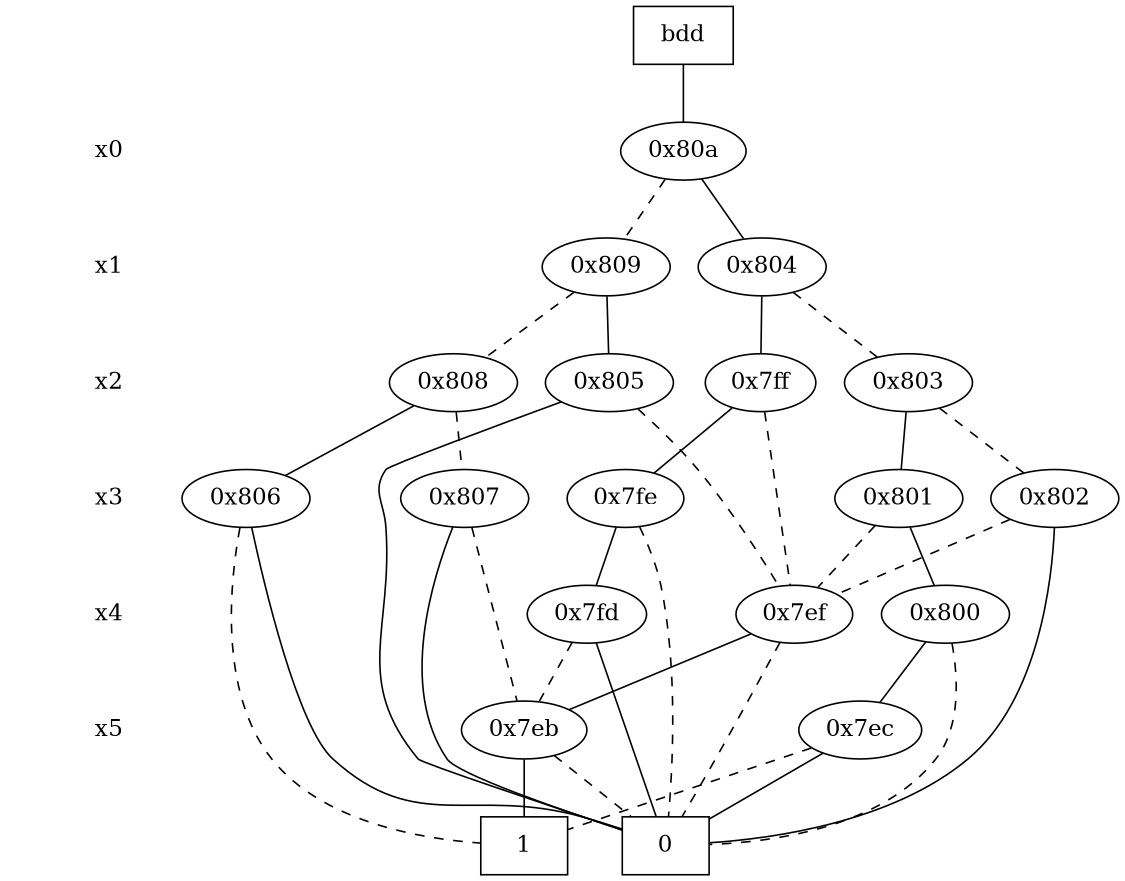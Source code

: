 digraph "DD" {
size = "7.5,10"
center = true;
edge [dir = none];
{ node [shape = plaintext];
  edge [style = invis];
  "CONST NODES" [style = invis];
" x0 " -> " x1 " -> " x2 " -> " x3 " -> " x4 " -> " x5 " -> "CONST NODES"; 
}
{ rank = same; node [shape = box]; edge [style = invis];
"  bdd  "; }
{ rank = same; " x0 ";
"0x80a";
}
{ rank = same; " x1 ";
"0x809";
"0x804";
}
{ rank = same; " x2 ";
"0x808";
"0x7ff";
"0x803";
"0x805";
}
{ rank = same; " x3 ";
"0x7fe";
"0x801";
"0x807";
"0x806";
"0x802";
}
{ rank = same; " x4 ";
"0x7ef";
"0x800";
"0x7fd";
}
{ rank = same; " x5 ";
"0x7eb";
"0x7ec";
}
{ rank = same; "CONST NODES";
{ node [shape = box]; "0x791";
"0x790";
}
}
"  bdd  " -> "0x80a" [style = solid];
"0x80a" -> "0x804";
"0x80a" -> "0x809" [style = dashed];
"0x809" -> "0x805";
"0x809" -> "0x808" [style = dashed];
"0x804" -> "0x7ff";
"0x804" -> "0x803" [style = dashed];
"0x808" -> "0x806";
"0x808" -> "0x807" [style = dashed];
"0x7ff" -> "0x7fe";
"0x7ff" -> "0x7ef" [style = dashed];
"0x803" -> "0x801";
"0x803" -> "0x802" [style = dashed];
"0x805" -> "0x791";
"0x805" -> "0x7ef" [style = dashed];
"0x7fe" -> "0x7fd";
"0x7fe" -> "0x791" [style = dashed];
"0x801" -> "0x800";
"0x801" -> "0x7ef" [style = dashed];
"0x807" -> "0x791";
"0x807" -> "0x7eb" [style = dashed];
"0x806" -> "0x791";
"0x806" -> "0x790" [style = dashed];
"0x802" -> "0x791";
"0x802" -> "0x7ef" [style = dashed];
"0x7ef" -> "0x7eb";
"0x7ef" -> "0x791" [style = dashed];
"0x800" -> "0x7ec";
"0x800" -> "0x791" [style = dashed];
"0x7fd" -> "0x791";
"0x7fd" -> "0x7eb" [style = dashed];
"0x7eb" -> "0x790";
"0x7eb" -> "0x791" [style = dashed];
"0x7ec" -> "0x791";
"0x7ec" -> "0x790" [style = dashed];
"0x791" [label = "0"];
"0x790" [label = "1"];
}
